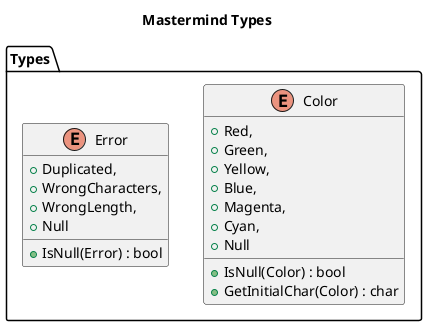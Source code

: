 @startuml MastermindTypes
title Mastermind Types
namespace Types{
    enum Color{
        +Red,
        +Green,
        +Yellow,
        +Blue,
        +Magenta,
        +Cyan,
        +Null
        +IsNull(Color) : bool
        +GetInitialChar(Color) : char
    }

    enum Error{
        +Duplicated,
        +WrongCharacters,
        +WrongLength,
        +Null
        +IsNull(Error) : bool
    }
}
@enduml